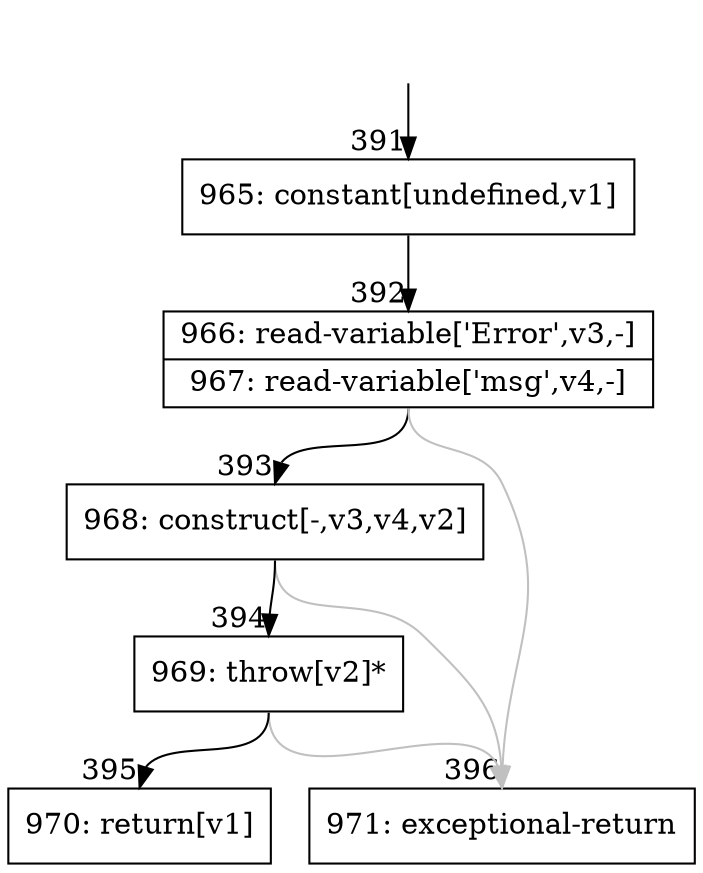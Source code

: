 digraph {
rankdir="TD"
BB_entry31[shape=none,label=""];
BB_entry31 -> BB391 [tailport=s, headport=n, headlabel="    391"]
BB391 [shape=record label="{965: constant[undefined,v1]}" ] 
BB391 -> BB392 [tailport=s, headport=n, headlabel="      392"]
BB392 [shape=record label="{966: read-variable['Error',v3,-]|967: read-variable['msg',v4,-]}" ] 
BB392 -> BB393 [tailport=s, headport=n, headlabel="      393"]
BB392 -> BB396 [tailport=s, headport=n, color=gray, headlabel="      396"]
BB393 [shape=record label="{968: construct[-,v3,v4,v2]}" ] 
BB393 -> BB394 [tailport=s, headport=n, headlabel="      394"]
BB393 -> BB396 [tailport=s, headport=n, color=gray]
BB394 [shape=record label="{969: throw[v2]*}" ] 
BB394 -> BB395 [tailport=s, headport=n, headlabel="      395"]
BB394 -> BB396 [tailport=s, headport=n, color=gray]
BB395 [shape=record label="{970: return[v1]}" ] 
BB396 [shape=record label="{971: exceptional-return}" ] 
}

